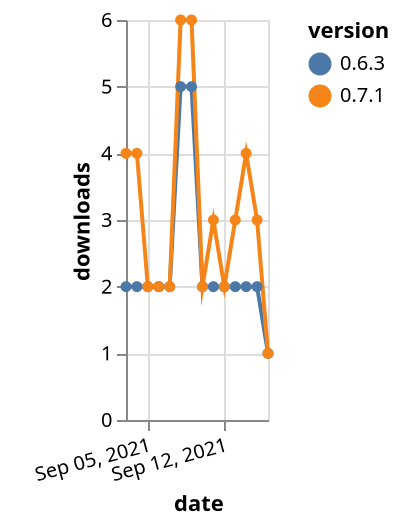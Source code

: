 {"$schema": "https://vega.github.io/schema/vega-lite/v5.json", "description": "A simple bar chart with embedded data.", "data": {"values": [{"date": "2021-09-03", "total": 3801, "delta": 2, "version": "0.6.3"}, {"date": "2021-09-04", "total": 3803, "delta": 2, "version": "0.6.3"}, {"date": "2021-09-05", "total": 3805, "delta": 2, "version": "0.6.3"}, {"date": "2021-09-06", "total": 3807, "delta": 2, "version": "0.6.3"}, {"date": "2021-09-07", "total": 3809, "delta": 2, "version": "0.6.3"}, {"date": "2021-09-08", "total": 3814, "delta": 5, "version": "0.6.3"}, {"date": "2021-09-09", "total": 3819, "delta": 5, "version": "0.6.3"}, {"date": "2021-09-10", "total": 3821, "delta": 2, "version": "0.6.3"}, {"date": "2021-09-11", "total": 3823, "delta": 2, "version": "0.6.3"}, {"date": "2021-09-12", "total": 3825, "delta": 2, "version": "0.6.3"}, {"date": "2021-09-13", "total": 3827, "delta": 2, "version": "0.6.3"}, {"date": "2021-09-14", "total": 3829, "delta": 2, "version": "0.6.3"}, {"date": "2021-09-15", "total": 3831, "delta": 2, "version": "0.6.3"}, {"date": "2021-09-16", "total": 3832, "delta": 1, "version": "0.6.3"}, {"date": "2021-09-03", "total": 2801, "delta": 4, "version": "0.7.1"}, {"date": "2021-09-04", "total": 2805, "delta": 4, "version": "0.7.1"}, {"date": "2021-09-05", "total": 2807, "delta": 2, "version": "0.7.1"}, {"date": "2021-09-06", "total": 2809, "delta": 2, "version": "0.7.1"}, {"date": "2021-09-07", "total": 2811, "delta": 2, "version": "0.7.1"}, {"date": "2021-09-08", "total": 2817, "delta": 6, "version": "0.7.1"}, {"date": "2021-09-09", "total": 2823, "delta": 6, "version": "0.7.1"}, {"date": "2021-09-10", "total": 2825, "delta": 2, "version": "0.7.1"}, {"date": "2021-09-11", "total": 2828, "delta": 3, "version": "0.7.1"}, {"date": "2021-09-12", "total": 2830, "delta": 2, "version": "0.7.1"}, {"date": "2021-09-13", "total": 2833, "delta": 3, "version": "0.7.1"}, {"date": "2021-09-14", "total": 2837, "delta": 4, "version": "0.7.1"}, {"date": "2021-09-15", "total": 2840, "delta": 3, "version": "0.7.1"}, {"date": "2021-09-16", "total": 2841, "delta": 1, "version": "0.7.1"}]}, "width": "container", "mark": {"type": "line", "point": {"filled": true}}, "encoding": {"x": {"field": "date", "type": "temporal", "timeUnit": "yearmonthdate", "title": "date", "axis": {"labelAngle": -15}}, "y": {"field": "delta", "type": "quantitative", "title": "downloads"}, "color": {"field": "version", "type": "nominal"}, "tooltip": {"field": "delta"}}}